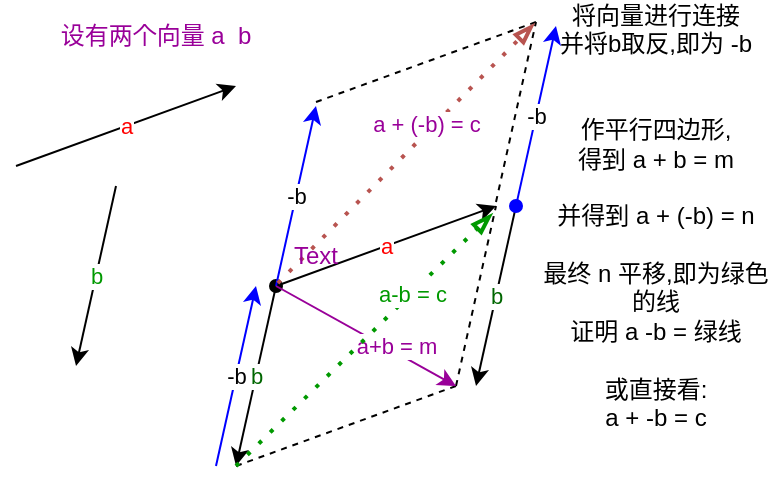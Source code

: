 <mxfile version="18.0.6" type="device"><diagram id="OUqFflh6f5z2U6X0tmJK" name="Page-1"><mxGraphModel dx="455" dy="293" grid="1" gridSize="10" guides="1" tooltips="1" connect="1" arrows="1" fold="1" page="1" pageScale="1" pageWidth="850" pageHeight="1100" math="0" shadow="0"><root><mxCell id="0"/><mxCell id="1" parent="0"/><mxCell id="nIUoF9x2Sl29YeyQFYaC-2" value="" style="endArrow=classic;html=1;rounded=0;startArrow=oval;startFill=1;" parent="1" edge="1"><mxGeometry relative="1" as="geometry"><mxPoint x="350" y="350" as="sourcePoint"/><mxPoint x="460" y="310" as="targetPoint"/></mxGeometry></mxCell><mxCell id="nIUoF9x2Sl29YeyQFYaC-3" value="a" style="edgeLabel;resizable=0;html=1;align=center;verticalAlign=middle;fontColor=#FF0000;" parent="nIUoF9x2Sl29YeyQFYaC-2" connectable="0" vertex="1"><mxGeometry relative="1" as="geometry"/></mxCell><mxCell id="nIUoF9x2Sl29YeyQFYaC-4" value="" style="endArrow=classic;html=1;rounded=0;" parent="1" edge="1"><mxGeometry relative="1" as="geometry"><mxPoint x="350" y="350" as="sourcePoint"/><mxPoint x="330" y="440" as="targetPoint"/></mxGeometry></mxCell><mxCell id="nIUoF9x2Sl29YeyQFYaC-5" value="b" style="edgeLabel;resizable=0;html=1;align=center;verticalAlign=middle;fontColor=#006600;" parent="nIUoF9x2Sl29YeyQFYaC-4" connectable="0" vertex="1"><mxGeometry relative="1" as="geometry"/></mxCell><mxCell id="nIUoF9x2Sl29YeyQFYaC-11" value="" style="endArrow=classic;html=1;rounded=0;" parent="1" edge="1"><mxGeometry relative="1" as="geometry"><mxPoint x="220" y="290" as="sourcePoint"/><mxPoint x="330" y="250" as="targetPoint"/></mxGeometry></mxCell><mxCell id="nIUoF9x2Sl29YeyQFYaC-12" value="a" style="edgeLabel;resizable=0;html=1;align=center;verticalAlign=middle;fontColor=#FF0000;" parent="nIUoF9x2Sl29YeyQFYaC-11" connectable="0" vertex="1"><mxGeometry relative="1" as="geometry"/></mxCell><mxCell id="nIUoF9x2Sl29YeyQFYaC-13" value="" style="endArrow=classic;html=1;rounded=0;" parent="1" edge="1"><mxGeometry relative="1" as="geometry"><mxPoint x="270" y="300" as="sourcePoint"/><mxPoint x="250" y="390" as="targetPoint"/></mxGeometry></mxCell><mxCell id="nIUoF9x2Sl29YeyQFYaC-14" value="b" style="edgeLabel;resizable=0;html=1;align=center;verticalAlign=middle;fontColor=#009900;" parent="nIUoF9x2Sl29YeyQFYaC-13" connectable="0" vertex="1"><mxGeometry relative="1" as="geometry"/></mxCell><mxCell id="nIUoF9x2Sl29YeyQFYaC-20" value="" style="endArrow=none;dashed=1;html=1;rounded=0;" parent="1" edge="1"><mxGeometry width="50" height="50" relative="1" as="geometry"><mxPoint x="330" y="440" as="sourcePoint"/><mxPoint x="440" y="400" as="targetPoint"/></mxGeometry></mxCell><mxCell id="nIUoF9x2Sl29YeyQFYaC-21" value="" style="endArrow=none;dashed=1;html=1;rounded=0;" parent="1" edge="1"><mxGeometry width="50" height="50" relative="1" as="geometry"><mxPoint x="370" y="258" as="sourcePoint"/><mxPoint x="480" y="218" as="targetPoint"/></mxGeometry></mxCell><mxCell id="nIUoF9x2Sl29YeyQFYaC-22" value="" style="endArrow=none;dashed=1;html=1;rounded=0;jumpStyle=none;" parent="1" edge="1"><mxGeometry width="50" height="50" relative="1" as="geometry"><mxPoint x="440" y="400" as="sourcePoint"/><mxPoint x="460" y="310" as="targetPoint"/></mxGeometry></mxCell><mxCell id="nIUoF9x2Sl29YeyQFYaC-24" value="" style="endArrow=none;dashed=1;html=1;rounded=0;" parent="1" edge="1"><mxGeometry width="50" height="50" relative="1" as="geometry"><mxPoint x="460" y="308" as="sourcePoint"/><mxPoint x="480" y="218" as="targetPoint"/></mxGeometry></mxCell><mxCell id="nIUoF9x2Sl29YeyQFYaC-36" value="" style="endArrow=classic;html=1;rounded=0;strokeColor=#0000FF;" parent="1" edge="1"><mxGeometry relative="1" as="geometry"><mxPoint x="350" y="350" as="sourcePoint"/><mxPoint x="370" y="260" as="targetPoint"/></mxGeometry></mxCell><mxCell id="nIUoF9x2Sl29YeyQFYaC-37" value="-b" style="edgeLabel;resizable=0;html=1;align=center;verticalAlign=middle;" parent="nIUoF9x2Sl29YeyQFYaC-36" connectable="0" vertex="1"><mxGeometry relative="1" as="geometry"/></mxCell><mxCell id="nIUoF9x2Sl29YeyQFYaC-38" value="" style="endArrow=classic;html=1;rounded=0;" parent="1" edge="1"><mxGeometry relative="1" as="geometry"><mxPoint x="470" y="310" as="sourcePoint"/><mxPoint x="450" y="400" as="targetPoint"/></mxGeometry></mxCell><mxCell id="nIUoF9x2Sl29YeyQFYaC-39" value="b" style="edgeLabel;resizable=0;html=1;align=center;verticalAlign=middle;fontColor=#006600;" parent="nIUoF9x2Sl29YeyQFYaC-38" connectable="0" vertex="1"><mxGeometry relative="1" as="geometry"/></mxCell><mxCell id="nIUoF9x2Sl29YeyQFYaC-40" value="" style="endArrow=classic;html=1;rounded=0;fontColor=#FF0000;strokeColor=#990099;jumpStyle=none;" parent="1" edge="1"><mxGeometry relative="1" as="geometry"><mxPoint x="350" y="350" as="sourcePoint"/><mxPoint x="440" y="400" as="targetPoint"/></mxGeometry></mxCell><mxCell id="nIUoF9x2Sl29YeyQFYaC-41" value="&lt;font color=&quot;#990099&quot;&gt;a+b = m&lt;/font&gt;" style="edgeLabel;resizable=0;html=1;align=center;verticalAlign=middle;fontColor=#FF0000;" parent="nIUoF9x2Sl29YeyQFYaC-40" connectable="0" vertex="1"><mxGeometry relative="1" as="geometry"><mxPoint x="15" y="5" as="offset"/></mxGeometry></mxCell><mxCell id="nIUoF9x2Sl29YeyQFYaC-42" value="" style="endArrow=blockThin;dashed=1;html=1;dashPattern=1 3;strokeWidth=2;rounded=0;fontColor=#990099;jumpStyle=none;fillColor=#f8cecc;strokeColor=#b85450;endFill=0;exitX=0.182;exitY=0.953;exitDx=0;exitDy=0;exitPerimeter=0;" parent="1" edge="1" source="nIUoF9x2Sl29YeyQFYaC-44"><mxGeometry width="50" height="50" relative="1" as="geometry"><mxPoint x="349" y="349" as="sourcePoint"/><mxPoint x="479" y="219" as="targetPoint"/></mxGeometry></mxCell><mxCell id="nIUoF9x2Sl29YeyQFYaC-47" value="a + (-b) = c" style="edgeLabel;html=1;align=center;verticalAlign=middle;resizable=0;points=[];fontColor=#990099;" parent="nIUoF9x2Sl29YeyQFYaC-42" vertex="1" connectable="0"><mxGeometry x="0.087" y="-2" relative="1" as="geometry"><mxPoint x="3" y="-11" as="offset"/></mxGeometry></mxCell><mxCell id="nIUoF9x2Sl29YeyQFYaC-43" value="" style="endArrow=blockThin;dashed=1;html=1;dashPattern=1 3;strokeWidth=2;rounded=0;fontColor=#990099;jumpStyle=none;strokeColor=#009900;endFill=0;" parent="1" edge="1"><mxGeometry width="50" height="50" relative="1" as="geometry"><mxPoint x="330" y="440" as="sourcePoint"/><mxPoint x="458" y="314" as="targetPoint"/></mxGeometry></mxCell><mxCell id="nIUoF9x2Sl29YeyQFYaC-48" value="&lt;font color=&quot;#009900&quot;&gt;a-b = c&lt;br&gt;&lt;/font&gt;" style="edgeLabel;html=1;align=center;verticalAlign=middle;resizable=0;points=[];fontColor=#990099;" parent="nIUoF9x2Sl29YeyQFYaC-43" vertex="1" connectable="0"><mxGeometry x="0.526" y="2" relative="1" as="geometry"><mxPoint x="-8" y="11" as="offset"/></mxGeometry></mxCell><mxCell id="nIUoF9x2Sl29YeyQFYaC-44" value="Text" style="text;html=1;strokeColor=none;fillColor=none;align=center;verticalAlign=middle;whiteSpace=wrap;rounded=0;fontColor=#990099;" parent="1" vertex="1"><mxGeometry x="340" y="320" width="60" height="30" as="geometry"/></mxCell><mxCell id="nIUoF9x2Sl29YeyQFYaC-45" value="设有两个向量 a&amp;nbsp; b&lt;br&gt;" style="text;html=1;strokeColor=none;fillColor=none;align=center;verticalAlign=middle;whiteSpace=wrap;rounded=0;fontColor=#990099;" parent="1" vertex="1"><mxGeometry x="230" y="210" width="120" height="30" as="geometry"/></mxCell><mxCell id="nIUoF9x2Sl29YeyQFYaC-46" value="&lt;font color=&quot;#000000&quot;&gt;将向量进行连接&lt;br&gt;并将b取反,即为 -b&lt;br&gt;&lt;br&gt;&lt;br&gt;作平行四边形,&lt;br&gt;得到 a + b = m&lt;br&gt;&lt;br&gt;并得到 a + (-b) = n&lt;br&gt;&lt;br&gt;最终 n 平移,即为绿色的线&lt;br&gt;证明 a -b = 绿线&lt;br&gt;&lt;br&gt;或直接看:&lt;br&gt;a + -b = c&lt;br&gt;&lt;/font&gt;" style="text;html=1;strokeColor=none;fillColor=none;align=center;verticalAlign=middle;whiteSpace=wrap;rounded=0;fontColor=#990099;" parent="1" vertex="1"><mxGeometry x="480" y="300" width="120" height="30" as="geometry"/></mxCell><mxCell id="G9f4qj8-H1Xl0D7YoaNG-3" value="" style="endArrow=classic;html=1;rounded=0;strokeColor=#0000FF;" edge="1" parent="1"><mxGeometry relative="1" as="geometry"><mxPoint x="320" y="440" as="sourcePoint"/><mxPoint x="340" y="350" as="targetPoint"/></mxGeometry></mxCell><mxCell id="G9f4qj8-H1Xl0D7YoaNG-4" value="-b" style="edgeLabel;resizable=0;html=1;align=center;verticalAlign=middle;" connectable="0" vertex="1" parent="G9f4qj8-H1Xl0D7YoaNG-3"><mxGeometry relative="1" as="geometry"/></mxCell><mxCell id="G9f4qj8-H1Xl0D7YoaNG-5" value="" style="endArrow=classic;html=1;rounded=0;strokeColor=#0000FF;startArrow=oval;startFill=1;" edge="1" parent="1"><mxGeometry relative="1" as="geometry"><mxPoint x="470" y="310" as="sourcePoint"/><mxPoint x="490" y="220" as="targetPoint"/></mxGeometry></mxCell><mxCell id="G9f4qj8-H1Xl0D7YoaNG-6" value="-b" style="edgeLabel;resizable=0;html=1;align=center;verticalAlign=middle;" connectable="0" vertex="1" parent="G9f4qj8-H1Xl0D7YoaNG-5"><mxGeometry relative="1" as="geometry"/></mxCell></root></mxGraphModel></diagram></mxfile>